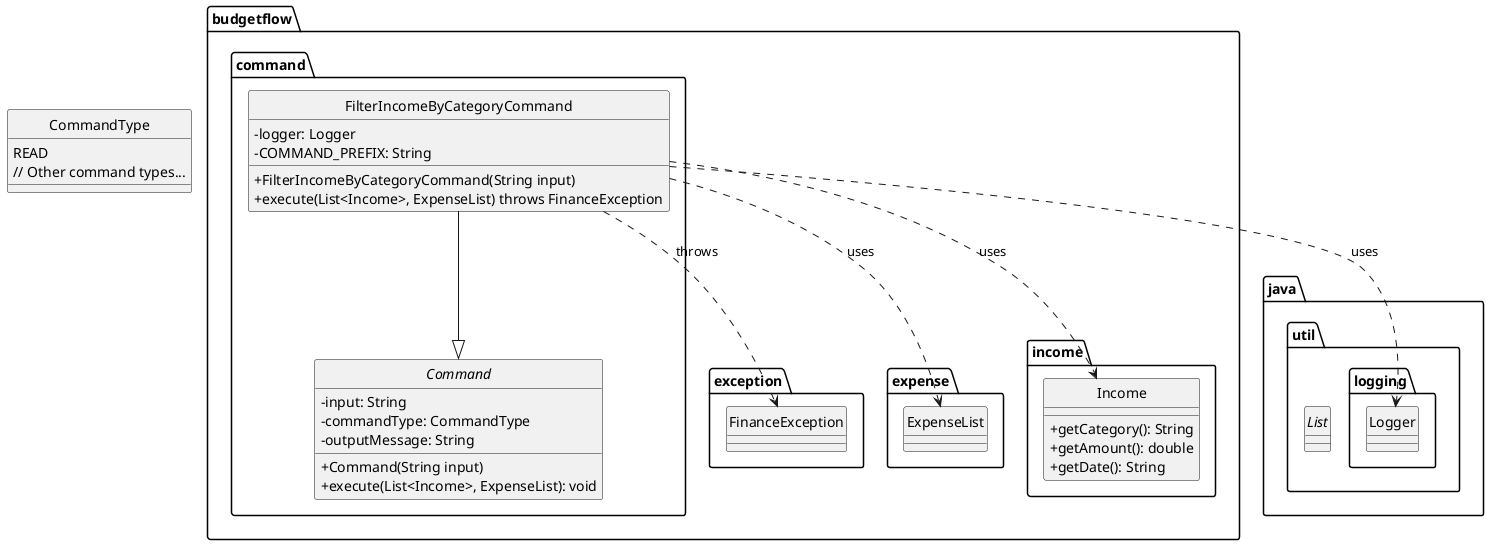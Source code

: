 @startuml
hide circle
skinparam classAttributeIconSize 0

package budgetflow.command {
    abstract class Command {
        - input: String
        - commandType: CommandType
        - outputMessage: String
        + Command(String input)
        + execute(List<Income>, ExpenseList): void
    }

    class FilterIncomeByCategoryCommand {
        - logger: Logger
        - COMMAND_PREFIX: String
        + FilterIncomeByCategoryCommand(String input)
        + execute(List<Income>, ExpenseList) throws FinanceException
    }

    FilterIncomeByCategoryCommand --|> Command
}

package budgetflow.exception {
    class FinanceException
}

package budgetflow.expense {
    class ExpenseList
}

package budgetflow.income {
    class Income {
        + getCategory(): String
        + getAmount(): double
        + getDate(): String
    }
}

package java.util {
    interface List
}

enum CommandType {
    READ
    // Other command types...
}

package java.util.logging {
    class Logger
}

' Show "throws", "uses" relationships:
FilterIncomeByCategoryCommand ..> FinanceException : throws
FilterIncomeByCategoryCommand ..> Income : uses
FilterIncomeByCategoryCommand ..> ExpenseList : uses
FilterIncomeByCategoryCommand ..> Logger : uses
@enduml